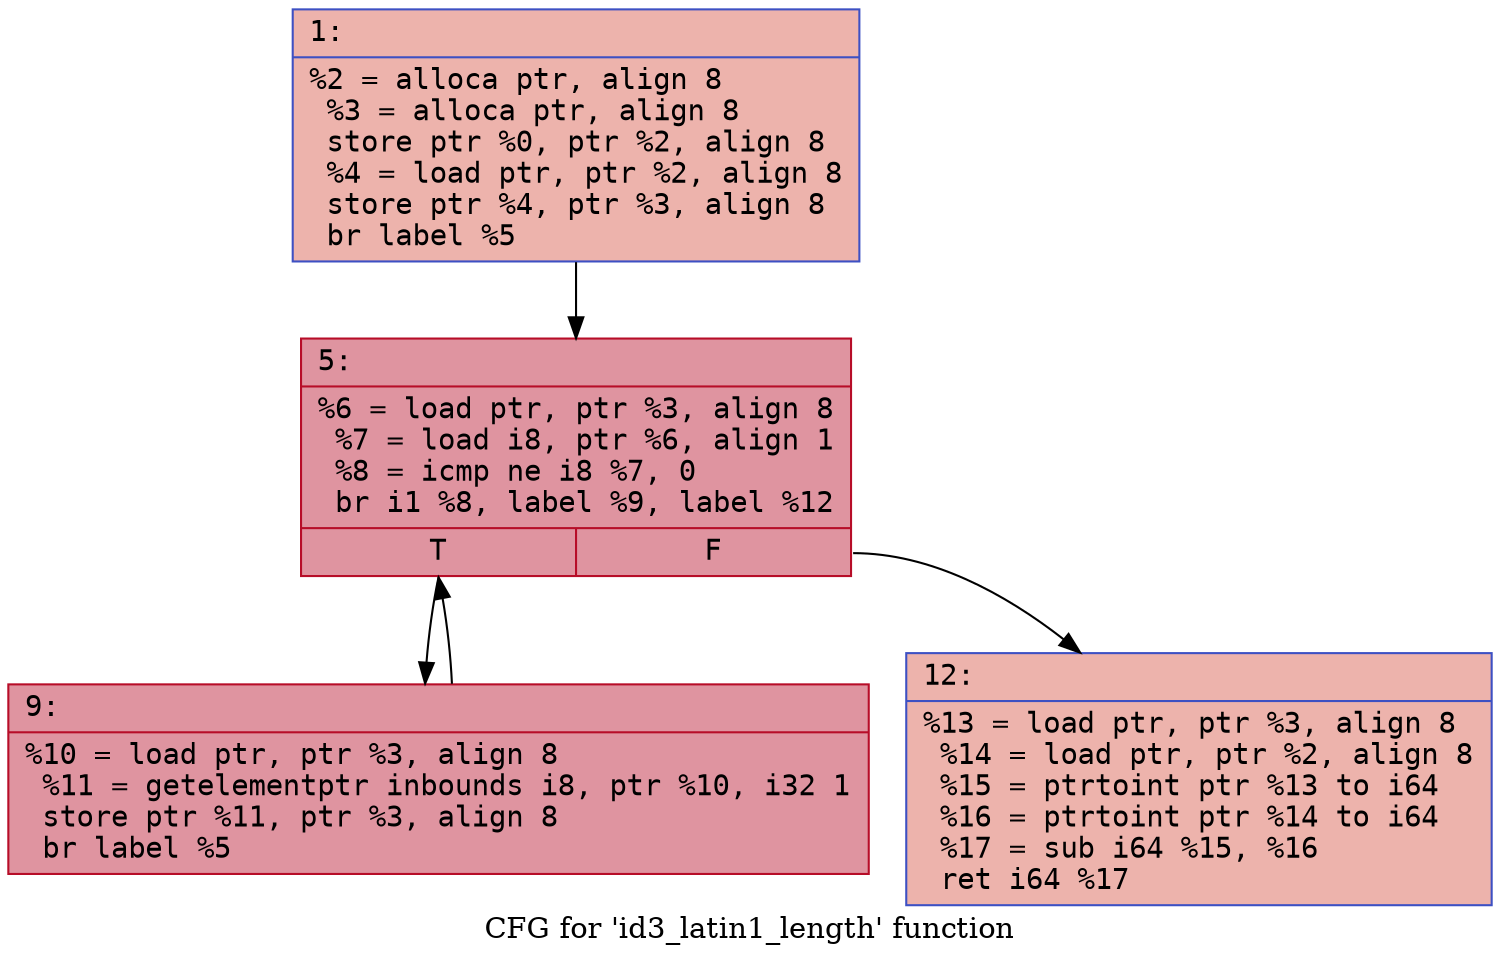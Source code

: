 digraph "CFG for 'id3_latin1_length' function" {
	label="CFG for 'id3_latin1_length' function";

	Node0x6000017660d0 [shape=record,color="#3d50c3ff", style=filled, fillcolor="#d6524470" fontname="Courier",label="{1:\l|  %2 = alloca ptr, align 8\l  %3 = alloca ptr, align 8\l  store ptr %0, ptr %2, align 8\l  %4 = load ptr, ptr %2, align 8\l  store ptr %4, ptr %3, align 8\l  br label %5\l}"];
	Node0x6000017660d0 -> Node0x600001766120[tooltip="1 -> 5\nProbability 100.00%" ];
	Node0x600001766120 [shape=record,color="#b70d28ff", style=filled, fillcolor="#b70d2870" fontname="Courier",label="{5:\l|  %6 = load ptr, ptr %3, align 8\l  %7 = load i8, ptr %6, align 1\l  %8 = icmp ne i8 %7, 0\l  br i1 %8, label %9, label %12\l|{<s0>T|<s1>F}}"];
	Node0x600001766120:s0 -> Node0x600001766170[tooltip="5 -> 9\nProbability 96.88%" ];
	Node0x600001766120:s1 -> Node0x6000017661c0[tooltip="5 -> 12\nProbability 3.12%" ];
	Node0x600001766170 [shape=record,color="#b70d28ff", style=filled, fillcolor="#b70d2870" fontname="Courier",label="{9:\l|  %10 = load ptr, ptr %3, align 8\l  %11 = getelementptr inbounds i8, ptr %10, i32 1\l  store ptr %11, ptr %3, align 8\l  br label %5\l}"];
	Node0x600001766170 -> Node0x600001766120[tooltip="9 -> 5\nProbability 100.00%" ];
	Node0x6000017661c0 [shape=record,color="#3d50c3ff", style=filled, fillcolor="#d6524470" fontname="Courier",label="{12:\l|  %13 = load ptr, ptr %3, align 8\l  %14 = load ptr, ptr %2, align 8\l  %15 = ptrtoint ptr %13 to i64\l  %16 = ptrtoint ptr %14 to i64\l  %17 = sub i64 %15, %16\l  ret i64 %17\l}"];
}
